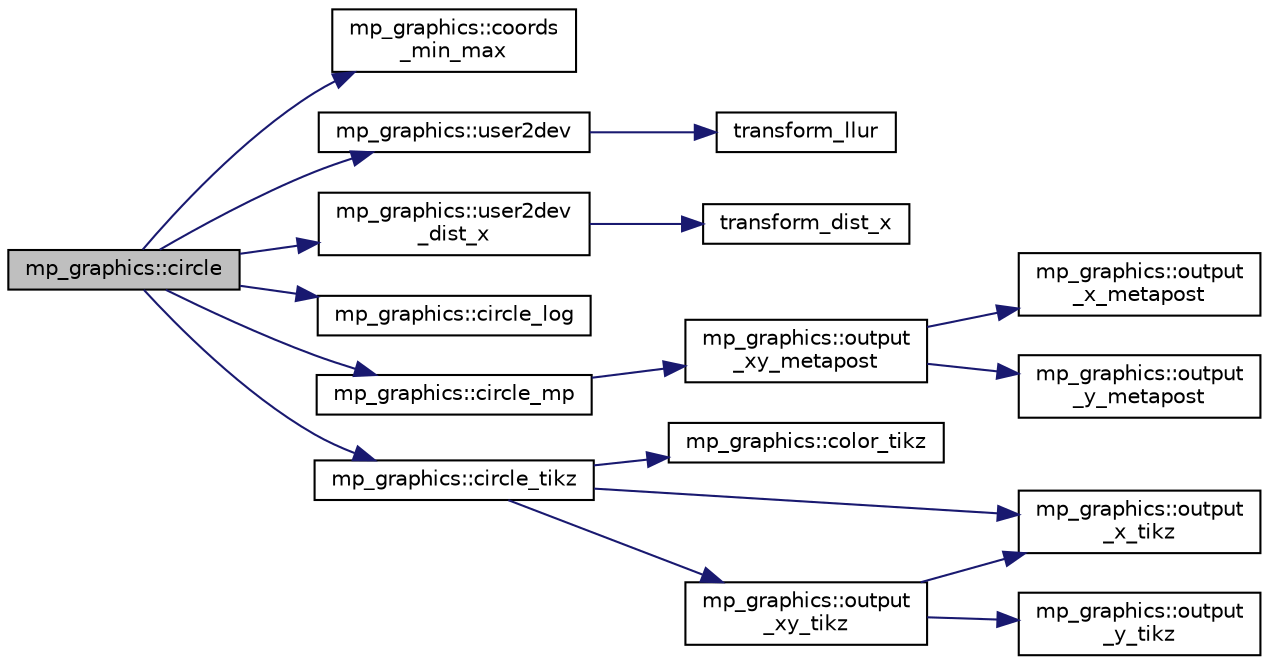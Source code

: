 digraph "mp_graphics::circle"
{
  edge [fontname="Helvetica",fontsize="10",labelfontname="Helvetica",labelfontsize="10"];
  node [fontname="Helvetica",fontsize="10",shape=record];
  rankdir="LR";
  Node814 [label="mp_graphics::circle",height=0.2,width=0.4,color="black", fillcolor="grey75", style="filled", fontcolor="black"];
  Node814 -> Node815 [color="midnightblue",fontsize="10",style="solid",fontname="Helvetica"];
  Node815 [label="mp_graphics::coords\l_min_max",height=0.2,width=0.4,color="black", fillcolor="white", style="filled",URL="$da/d2c/classmp__graphics.html#afa0af74da2afd1d00b2eeb5e25b4f596"];
  Node814 -> Node816 [color="midnightblue",fontsize="10",style="solid",fontname="Helvetica"];
  Node816 [label="mp_graphics::user2dev",height=0.2,width=0.4,color="black", fillcolor="white", style="filled",URL="$da/d2c/classmp__graphics.html#af087f5f4b08c72f67f5e35cc312070fb"];
  Node816 -> Node817 [color="midnightblue",fontsize="10",style="solid",fontname="Helvetica"];
  Node817 [label="transform_llur",height=0.2,width=0.4,color="black", fillcolor="white", style="filled",URL="$d9/d29/draw_8_c.html#af38b139f64e19404b9a944c7188d4aff"];
  Node814 -> Node818 [color="midnightblue",fontsize="10",style="solid",fontname="Helvetica"];
  Node818 [label="mp_graphics::user2dev\l_dist_x",height=0.2,width=0.4,color="black", fillcolor="white", style="filled",URL="$da/d2c/classmp__graphics.html#a0c6b0bda2fbf3a7baa984eba08a87478"];
  Node818 -> Node819 [color="midnightblue",fontsize="10",style="solid",fontname="Helvetica"];
  Node819 [label="transform_dist_x",height=0.2,width=0.4,color="black", fillcolor="white", style="filled",URL="$d9/d29/draw_8_c.html#ae3c6c150bc6ef27101af4a6eb7e5b33a"];
  Node814 -> Node820 [color="midnightblue",fontsize="10",style="solid",fontname="Helvetica"];
  Node820 [label="mp_graphics::circle_log",height=0.2,width=0.4,color="black", fillcolor="white", style="filled",URL="$da/d2c/classmp__graphics.html#a39416f00c1c310a76936674cdff82e49"];
  Node814 -> Node821 [color="midnightblue",fontsize="10",style="solid",fontname="Helvetica"];
  Node821 [label="mp_graphics::circle_mp",height=0.2,width=0.4,color="black", fillcolor="white", style="filled",URL="$da/d2c/classmp__graphics.html#af45ff3b26ab8578a58b17b3507578fc2"];
  Node821 -> Node822 [color="midnightblue",fontsize="10",style="solid",fontname="Helvetica"];
  Node822 [label="mp_graphics::output\l_xy_metapost",height=0.2,width=0.4,color="black", fillcolor="white", style="filled",URL="$da/d2c/classmp__graphics.html#a564e7d2700489eed72ea865b3acc14db"];
  Node822 -> Node823 [color="midnightblue",fontsize="10",style="solid",fontname="Helvetica"];
  Node823 [label="mp_graphics::output\l_x_metapost",height=0.2,width=0.4,color="black", fillcolor="white", style="filled",URL="$da/d2c/classmp__graphics.html#aee38beb59e940946cbb575cde90b9cfe"];
  Node822 -> Node824 [color="midnightblue",fontsize="10",style="solid",fontname="Helvetica"];
  Node824 [label="mp_graphics::output\l_y_metapost",height=0.2,width=0.4,color="black", fillcolor="white", style="filled",URL="$da/d2c/classmp__graphics.html#a41c9d8463dc57fa97bb9a1e0577980b6"];
  Node814 -> Node825 [color="midnightblue",fontsize="10",style="solid",fontname="Helvetica"];
  Node825 [label="mp_graphics::circle_tikz",height=0.2,width=0.4,color="black", fillcolor="white", style="filled",URL="$da/d2c/classmp__graphics.html#a2130247d7df0f51620ccc91d17b713f7"];
  Node825 -> Node826 [color="midnightblue",fontsize="10",style="solid",fontname="Helvetica"];
  Node826 [label="mp_graphics::color_tikz",height=0.2,width=0.4,color="black", fillcolor="white", style="filled",URL="$da/d2c/classmp__graphics.html#a55d0835caab08eaf3e409096bbb91d63"];
  Node825 -> Node827 [color="midnightblue",fontsize="10",style="solid",fontname="Helvetica"];
  Node827 [label="mp_graphics::output\l_xy_tikz",height=0.2,width=0.4,color="black", fillcolor="white", style="filled",URL="$da/d2c/classmp__graphics.html#a640800bc67fec9ed441b27c71461e9c6"];
  Node827 -> Node828 [color="midnightblue",fontsize="10",style="solid",fontname="Helvetica"];
  Node828 [label="mp_graphics::output\l_x_tikz",height=0.2,width=0.4,color="black", fillcolor="white", style="filled",URL="$da/d2c/classmp__graphics.html#a311d4fb1c32d1eb0faeee055bb8badee"];
  Node827 -> Node829 [color="midnightblue",fontsize="10",style="solid",fontname="Helvetica"];
  Node829 [label="mp_graphics::output\l_y_tikz",height=0.2,width=0.4,color="black", fillcolor="white", style="filled",URL="$da/d2c/classmp__graphics.html#a0d6bddb89b4c58c82aa124dd003dda08"];
  Node825 -> Node828 [color="midnightblue",fontsize="10",style="solid",fontname="Helvetica"];
}
